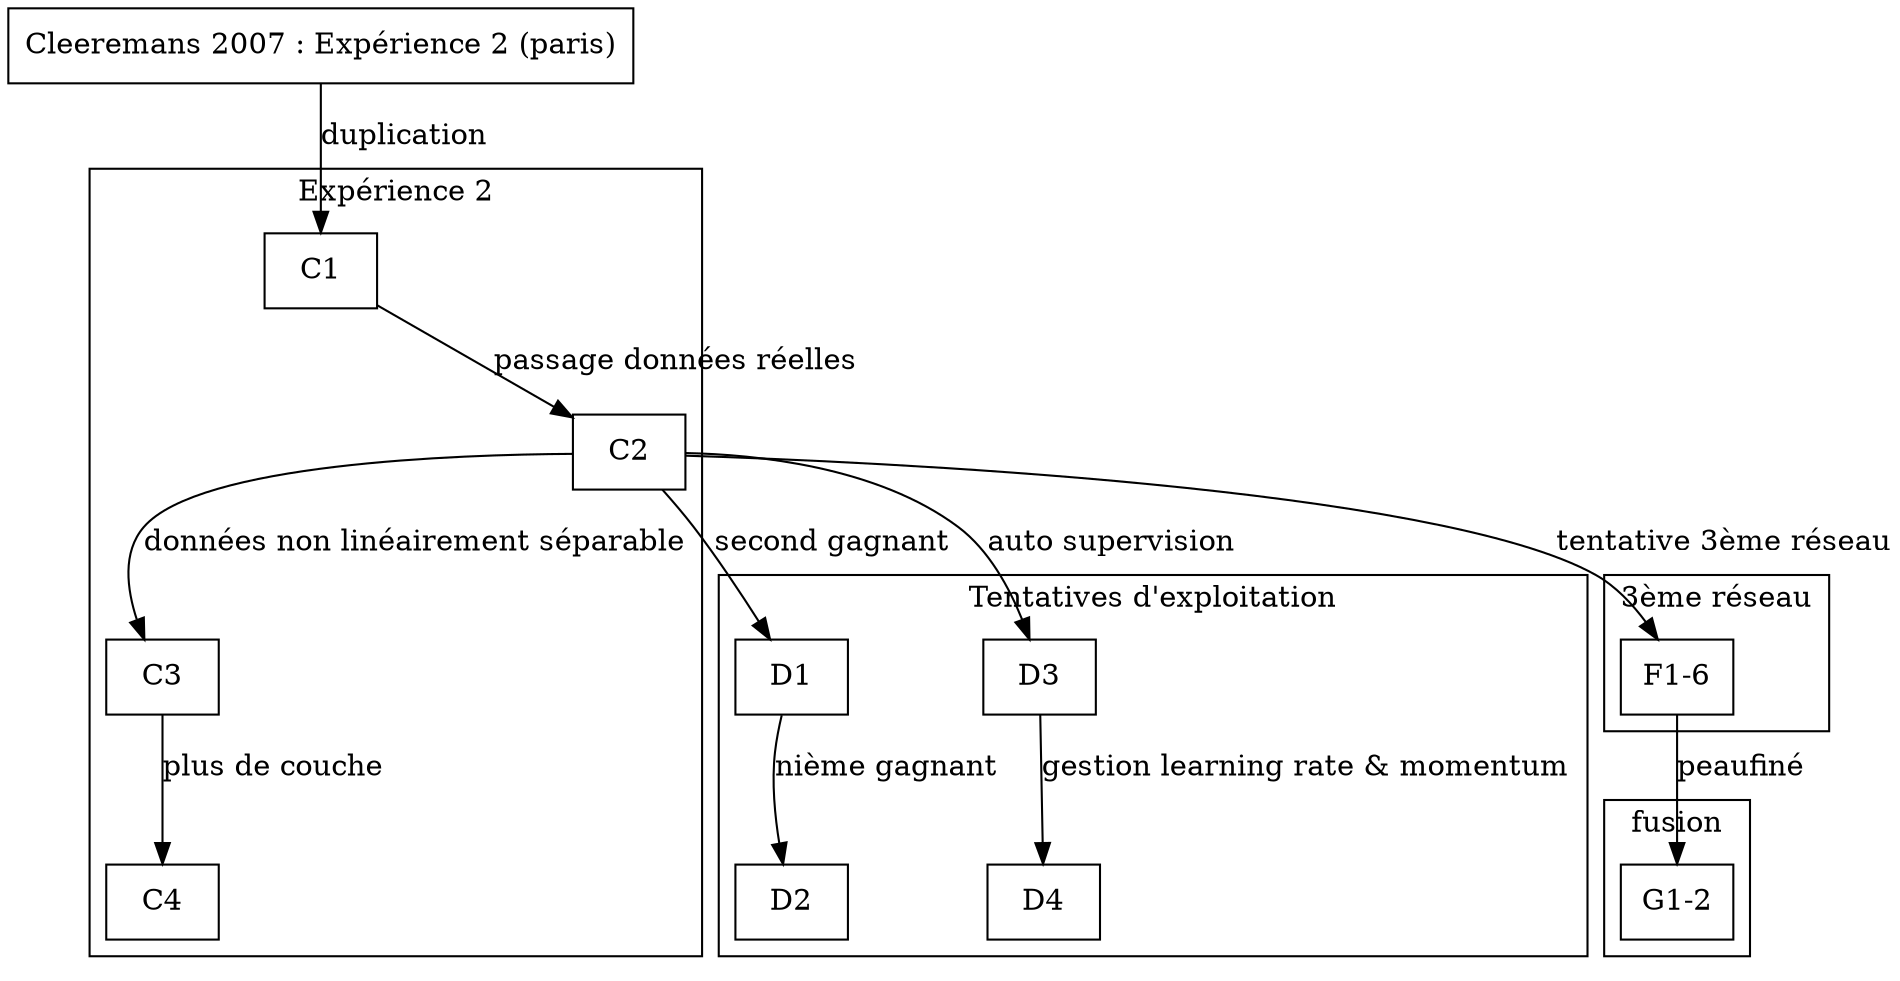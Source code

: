  digraph G {
  node[shape=rect];
  //rankdir = LR;
  rankdir = TB;

  R3 -> C1 [label="duplication"];
  C1 -> C2 [label="passage données réelles"]
  C2 -> C3 [label="données non linéairement séparable"]
  C3 -> C4 [label="plus de couche"]


  C2 -> D1 [label="second gagnant"]
  D1 -> D2 [label="nième gagnant"]
  C2 -> D3 [label="auto supervision"]
  D3 -> D4 [label="gestion learning rate & momentum"]

  C2 -> F [label="tentative 3ème réseau"]

  F -> G [label="peaufiné"]


  subgraph clusterC{
    label="Expérience 2"
    C1; C2; C3; C4;
  }

  subgraph clusterD{
    label="Tentatives d'exploitation"
    D1; D2; D3; D4;
  }

  subgraph clusterF{
    label="3ème réseau"
    F [label="F1-6"]
  }

  subgraph clusterG{
    label="fusion"
    G [label="G1-2"]
  }

  R3 [label="Cleeremans 2007 : Expérience 2 (paris)"];
}
